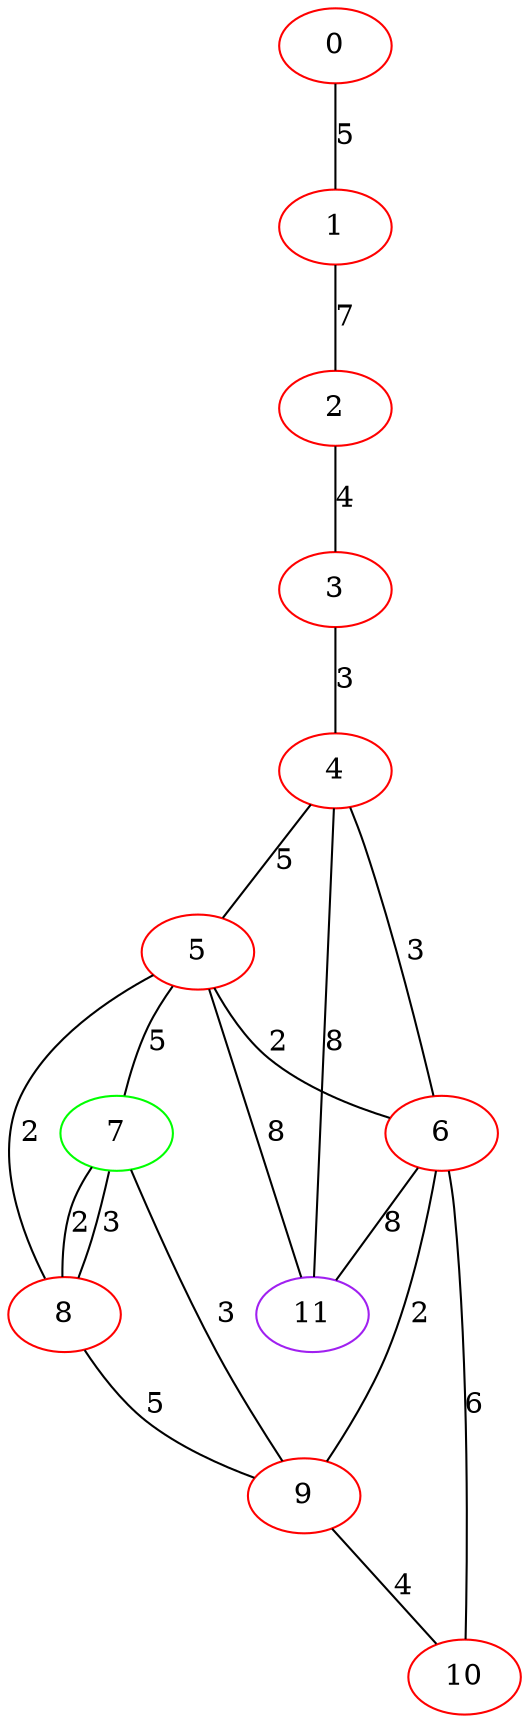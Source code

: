 graph "" {
0 [color=red, weight=1];
1 [color=red, weight=1];
2 [color=red, weight=1];
3 [color=red, weight=1];
4 [color=red, weight=1];
5 [color=red, weight=1];
6 [color=red, weight=1];
7 [color=green, weight=2];
8 [color=red, weight=1];
9 [color=red, weight=1];
10 [color=red, weight=1];
11 [color=purple, weight=4];
0 -- 1  [key=0, label=5];
1 -- 2  [key=0, label=7];
2 -- 3  [key=0, label=4];
3 -- 4  [key=0, label=3];
4 -- 11  [key=0, label=8];
4 -- 5  [key=0, label=5];
4 -- 6  [key=0, label=3];
5 -- 8  [key=0, label=2];
5 -- 11  [key=0, label=8];
5 -- 6  [key=0, label=2];
5 -- 7  [key=0, label=5];
6 -- 9  [key=0, label=2];
6 -- 10  [key=0, label=6];
6 -- 11  [key=0, label=8];
7 -- 8  [key=0, label=2];
7 -- 8  [key=1, label=3];
7 -- 9  [key=0, label=3];
8 -- 9  [key=0, label=5];
9 -- 10  [key=0, label=4];
}
